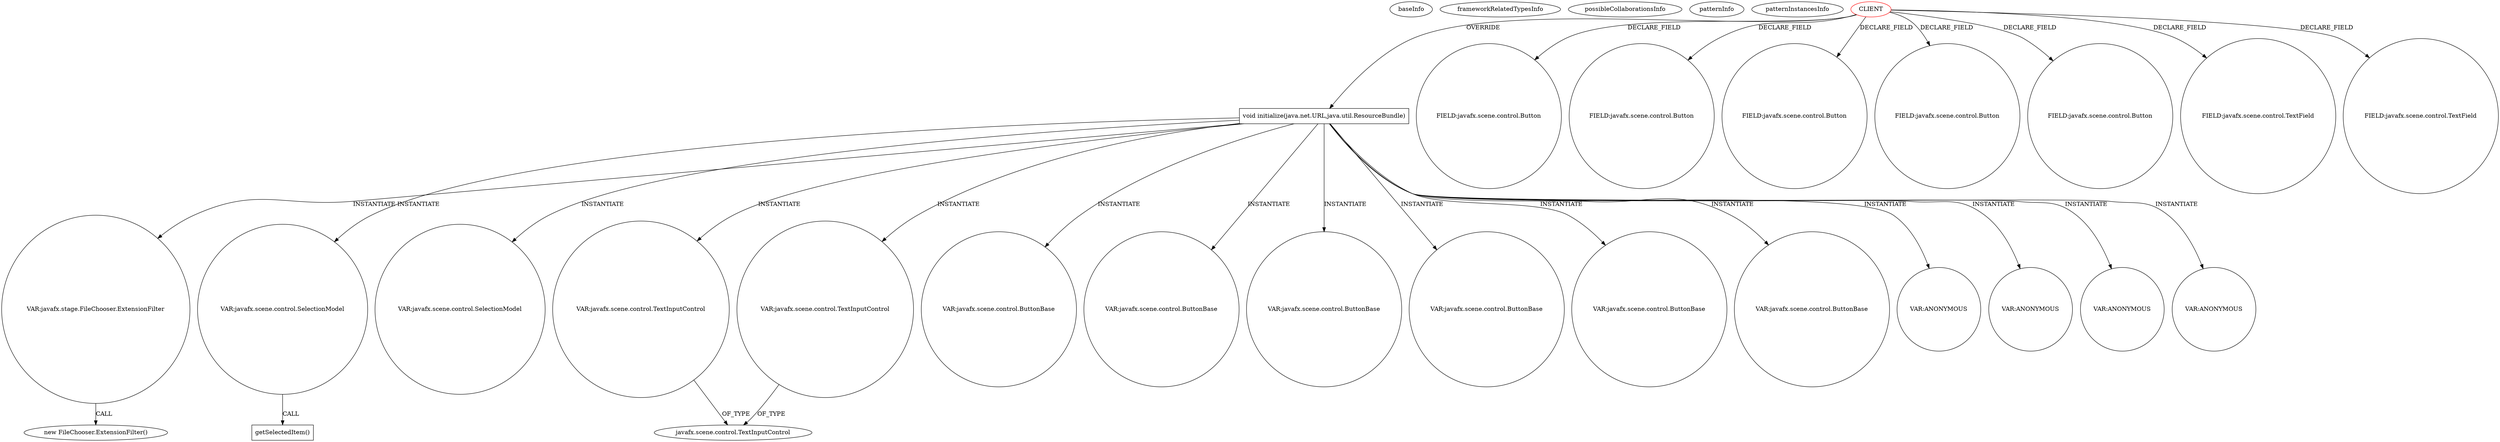 digraph {
baseInfo[graphId=1569,category="pattern",isAnonymous=false,possibleRelation=false]
frameworkRelatedTypesInfo[]
possibleCollaborationsInfo[]
patternInfo[frequency=2.0,patternRootClient=0]
patternInstancesInfo[0="novosga-painel-fx~/novosga-painel-fx/painel-fx-master/src/org/novosga/painel/client/ui/Controller.java~Controller~3787",1="crosswords-testEnvironment~/crosswords-testEnvironment/testEnvironment-master/src/GUI/MainController.java~MainController~2315"]
202[label="new FileChooser.ExtensionFilter()",vertexType="CONSTRUCTOR_CALL",isFrameworkType=false]
203[label="VAR:javafx.stage.FileChooser.ExtensionFilter",vertexType="VARIABLE_EXPRESION",isFrameworkType=false,shape=circle]
54[label="void initialize(java.net.URL,java.util.ResourceBundle)",vertexType="OVERRIDING_METHOD_DECLARATION",isFrameworkType=false,shape=box]
0[label="CLIENT",vertexType="ROOT_CLIENT_CLASS_DECLARATION",isFrameworkType=false,color=red]
38[label="FIELD:javafx.scene.control.Button",vertexType="FIELD_DECLARATION",isFrameworkType=false,shape=circle]
16[label="FIELD:javafx.scene.control.Button",vertexType="FIELD_DECLARATION",isFrameworkType=false,shape=circle]
2[label="FIELD:javafx.scene.control.Button",vertexType="FIELD_DECLARATION",isFrameworkType=false,shape=circle]
32[label="FIELD:javafx.scene.control.Button",vertexType="FIELD_DECLARATION",isFrameworkType=false,shape=circle]
44[label="FIELD:javafx.scene.control.Button",vertexType="FIELD_DECLARATION",isFrameworkType=false,shape=circle]
301[label="VAR:javafx.scene.control.SelectionModel",vertexType="VARIABLE_EXPRESION",isFrameworkType=false,shape=circle]
302[label="getSelectedItem()",vertexType="INSIDE_CALL",isFrameworkType=false,shape=box]
114[label="VAR:javafx.scene.control.SelectionModel",vertexType="VARIABLE_EXPRESION",isFrameworkType=false,shape=circle]
276[label="VAR:javafx.scene.control.TextInputControl",vertexType="VARIABLE_EXPRESION",isFrameworkType=false,shape=circle]
254[label="VAR:javafx.scene.control.TextInputControl",vertexType="VARIABLE_EXPRESION",isFrameworkType=false,shape=circle]
192[label="VAR:javafx.scene.control.ButtonBase",vertexType="VARIABLE_EXPRESION",isFrameworkType=false,shape=circle]
230[label="VAR:javafx.scene.control.ButtonBase",vertexType="VARIABLE_EXPRESION",isFrameworkType=false,shape=circle]
219[label="VAR:javafx.scene.control.ButtonBase",vertexType="VARIABLE_EXPRESION",isFrameworkType=false,shape=circle]
244[label="VAR:javafx.scene.control.ButtonBase",vertexType="VARIABLE_EXPRESION",isFrameworkType=false,shape=circle]
107[label="VAR:javafx.scene.control.ButtonBase",vertexType="VARIABLE_EXPRESION",isFrameworkType=false,shape=circle]
294[label="VAR:javafx.scene.control.ButtonBase",vertexType="VARIABLE_EXPRESION",isFrameworkType=false,shape=circle]
218[label="javafx.scene.control.TextInputControl",vertexType="FRAMEWORK_CLASS_TYPE",isFrameworkType=false]
50[label="FIELD:javafx.scene.control.TextField",vertexType="FIELD_DECLARATION",isFrameworkType=false,shape=circle]
18[label="FIELD:javafx.scene.control.TextField",vertexType="FIELD_DECLARATION",isFrameworkType=false,shape=circle]
248[label="VAR:ANONYMOUS",vertexType="VARIABLE_EXPRESION",isFrameworkType=false,shape=circle]
234[label="VAR:ANONYMOUS",vertexType="VARIABLE_EXPRESION",isFrameworkType=false,shape=circle]
223[label="VAR:ANONYMOUS",vertexType="VARIABLE_EXPRESION",isFrameworkType=false,shape=circle]
111[label="VAR:ANONYMOUS",vertexType="VARIABLE_EXPRESION",isFrameworkType=false,shape=circle]
54->244[label="INSTANTIATE"]
54->114[label="INSTANTIATE"]
54->219[label="INSTANTIATE"]
54->107[label="INSTANTIATE"]
54->111[label="INSTANTIATE"]
54->294[label="INSTANTIATE"]
54->234[label="INSTANTIATE"]
54->301[label="INSTANTIATE"]
0->18[label="DECLARE_FIELD"]
203->202[label="CALL"]
54->203[label="INSTANTIATE"]
54->223[label="INSTANTIATE"]
0->54[label="OVERRIDE"]
276->218[label="OF_TYPE"]
54->192[label="INSTANTIATE"]
0->2[label="DECLARE_FIELD"]
54->230[label="INSTANTIATE"]
0->50[label="DECLARE_FIELD"]
54->248[label="INSTANTIATE"]
254->218[label="OF_TYPE"]
0->32[label="DECLARE_FIELD"]
54->254[label="INSTANTIATE"]
0->44[label="DECLARE_FIELD"]
301->302[label="CALL"]
0->38[label="DECLARE_FIELD"]
54->276[label="INSTANTIATE"]
0->16[label="DECLARE_FIELD"]
}
